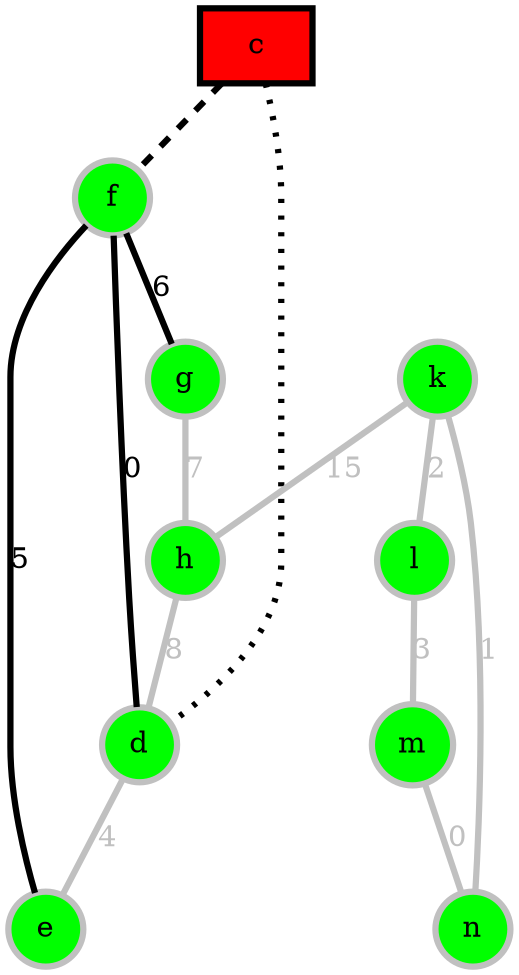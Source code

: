 graph ai {
graph [size="10,8", dpi=100, ratio="compress", label=""];
node [shape=circle, color=grey, style=filled, penwidth=3];
edge [color=grey, penwidth=3, fontcolor=grey];
sep="+11";
esep="+10";
splines=true;
overlap=scalexy;
fixedsize=true;

c [shape=box, color=black, fillcolor=red];
c -- f [style=dashed, color=black];
c -- d [style=dotted, color=black];

k [fillcolor=green];
l:sw [fillcolor=green];
m:nw [fillcolor=green];
n [fillcolor=green];

d [fillcolor=green];
e:ne [fillcolor=green];
f:se [fillcolor=green];
g [fillcolor=green];
h [fillcolor=green];

m -- n [label="0"];
n -- k [label="1"];
k -- l [label="2"];
l -- m [label="3"];

d -- e [label="4"];
e -- f [label="5", fontcolor=black, color=black];
f -- g [label="6", fontcolor=black, color=black];
g -- h [label="7"];
h -- d [label="8"];

k -- h [label="15"];

f -- d [label="0", fontcolor=black, color=black];
}
